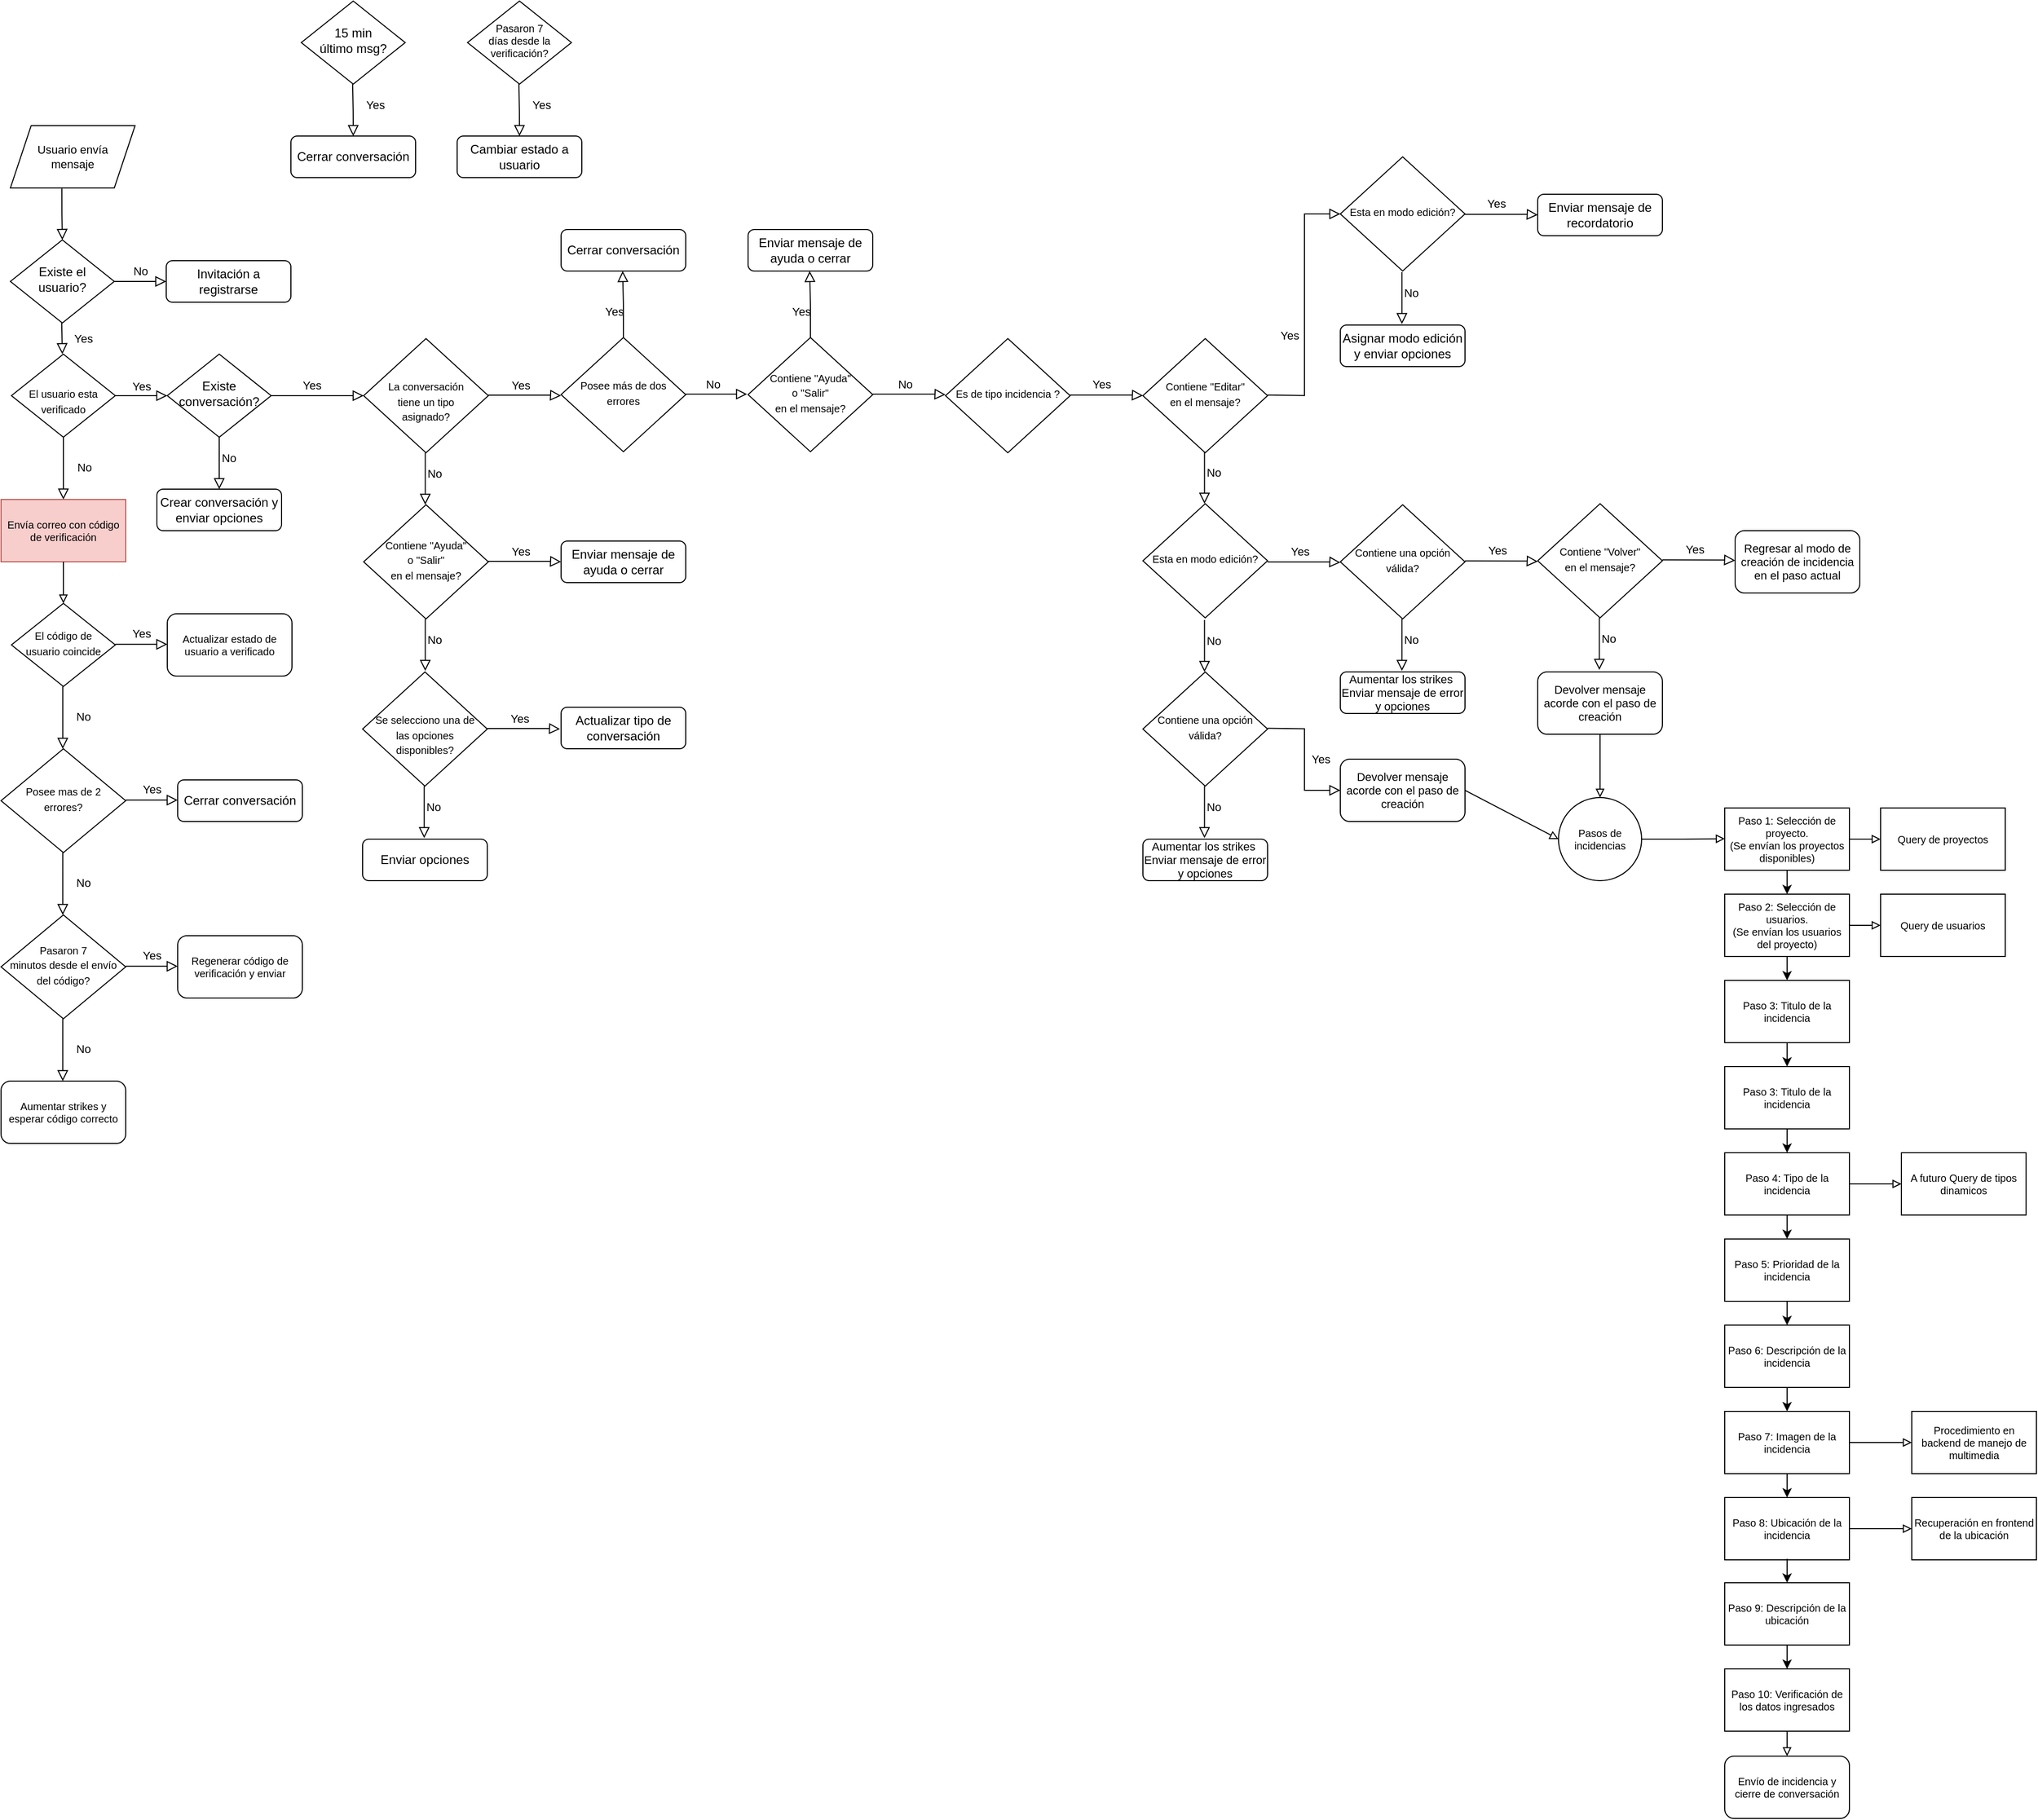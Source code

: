<mxfile version="20.5.1" type="github">
  <diagram id="C5RBs43oDa-KdzZeNtuy" name="Page-1">
    <mxGraphModel dx="940" dy="1008" grid="1" gridSize="10" guides="1" tooltips="1" connect="1" arrows="1" fold="1" page="0" pageScale="1" pageWidth="827" pageHeight="1169" math="0" shadow="0">
      <root>
        <mxCell id="WIyWlLk6GJQsqaUBKTNV-0" />
        <mxCell id="WIyWlLk6GJQsqaUBKTNV-1" parent="WIyWlLk6GJQsqaUBKTNV-0" />
        <mxCell id="WIyWlLk6GJQsqaUBKTNV-4" value="Yes" style="rounded=0;html=1;jettySize=auto;orthogonalLoop=1;fontSize=11;endArrow=block;endFill=0;endSize=8;strokeWidth=1;shadow=0;labelBackgroundColor=none;edgeStyle=orthogonalEdgeStyle;" parent="WIyWlLk6GJQsqaUBKTNV-1" source="WIyWlLk6GJQsqaUBKTNV-6" edge="1">
          <mxGeometry x="-0.124" y="10" relative="1" as="geometry">
            <mxPoint as="offset" />
            <mxPoint x="510" y="260" as="targetPoint" />
          </mxGeometry>
        </mxCell>
        <mxCell id="WIyWlLk6GJQsqaUBKTNV-5" value="No" style="edgeStyle=orthogonalEdgeStyle;rounded=0;html=1;jettySize=auto;orthogonalLoop=1;fontSize=11;endArrow=block;endFill=0;endSize=8;strokeWidth=1;shadow=0;labelBackgroundColor=none;entryX=0.5;entryY=0;entryDx=0;entryDy=0;" parent="WIyWlLk6GJQsqaUBKTNV-1" source="WIyWlLk6GJQsqaUBKTNV-6" target="WIyWlLk6GJQsqaUBKTNV-7" edge="1">
          <mxGeometry x="-0.2" y="9" relative="1" as="geometry">
            <mxPoint as="offset" />
            <mxPoint x="550" y="320" as="targetPoint" />
          </mxGeometry>
        </mxCell>
        <mxCell id="WIyWlLk6GJQsqaUBKTNV-6" value="Existe conversación?" style="rhombus;whiteSpace=wrap;html=1;shadow=0;fontFamily=Helvetica;fontSize=12;align=center;strokeWidth=1;spacing=6;spacingTop=-4;" parent="WIyWlLk6GJQsqaUBKTNV-1" vertex="1">
          <mxGeometry x="321" y="220" width="100" height="80" as="geometry" />
        </mxCell>
        <mxCell id="WIyWlLk6GJQsqaUBKTNV-7" value="Crear conversación y enviar opciones" style="rounded=1;whiteSpace=wrap;html=1;fontSize=12;glass=0;strokeWidth=1;shadow=0;" parent="WIyWlLk6GJQsqaUBKTNV-1" vertex="1">
          <mxGeometry x="311" y="350" width="120" height="40" as="geometry" />
        </mxCell>
        <mxCell id="WIyWlLk6GJQsqaUBKTNV-8" value="No" style="rounded=0;html=1;jettySize=auto;orthogonalLoop=1;fontSize=11;endArrow=block;endFill=0;endSize=8;strokeWidth=1;shadow=0;labelBackgroundColor=none;edgeStyle=orthogonalEdgeStyle;" parent="WIyWlLk6GJQsqaUBKTNV-1" source="WIyWlLk6GJQsqaUBKTNV-10" edge="1">
          <mxGeometry y="20" relative="1" as="geometry">
            <mxPoint y="-1" as="offset" />
            <mxPoint x="221" y="360" as="targetPoint" />
          </mxGeometry>
        </mxCell>
        <mxCell id="WIyWlLk6GJQsqaUBKTNV-9" value="Yes" style="edgeStyle=orthogonalEdgeStyle;rounded=0;html=1;jettySize=auto;orthogonalLoop=1;fontSize=11;endArrow=block;endFill=0;endSize=8;strokeWidth=1;shadow=0;labelBackgroundColor=none;" parent="WIyWlLk6GJQsqaUBKTNV-1" source="WIyWlLk6GJQsqaUBKTNV-10" edge="1">
          <mxGeometry y="10" relative="1" as="geometry">
            <mxPoint as="offset" />
            <mxPoint x="321" y="260" as="targetPoint" />
          </mxGeometry>
        </mxCell>
        <mxCell id="WIyWlLk6GJQsqaUBKTNV-10" value="&lt;font style=&quot;font-size: 10px;&quot;&gt;&lt;br&gt;El usuario esta verificado&lt;/font&gt;" style="rhombus;whiteSpace=wrap;html=1;shadow=0;fontFamily=Helvetica;fontSize=12;align=center;strokeWidth=1;spacing=6;spacingTop=-4;" parent="WIyWlLk6GJQsqaUBKTNV-1" vertex="1">
          <mxGeometry x="171" y="220" width="100" height="80" as="geometry" />
        </mxCell>
        <mxCell id="IGH-7e76oPTL0IEZaC5h-2" value="15 min&lt;br&gt;último msg?" style="rhombus;whiteSpace=wrap;html=1;shadow=0;fontFamily=Helvetica;fontSize=12;align=center;strokeWidth=1;spacing=6;spacingTop=-4;" parent="WIyWlLk6GJQsqaUBKTNV-1" vertex="1">
          <mxGeometry x="450" y="-120" width="100" height="80" as="geometry" />
        </mxCell>
        <mxCell id="IGH-7e76oPTL0IEZaC5h-5" value="Cerrar conversación" style="rounded=1;whiteSpace=wrap;html=1;fontSize=12;glass=0;strokeWidth=1;shadow=0;" parent="WIyWlLk6GJQsqaUBKTNV-1" vertex="1">
          <mxGeometry x="440" y="10" width="120" height="40" as="geometry" />
        </mxCell>
        <mxCell id="IGH-7e76oPTL0IEZaC5h-6" value="&lt;font style=&quot;font-size: 11px;&quot;&gt;Usuario envía &lt;br&gt;mensaje&lt;/font&gt;" style="shape=parallelogram;perimeter=parallelogramPerimeter;whiteSpace=wrap;html=1;fixedSize=1;fontSize=9;" parent="WIyWlLk6GJQsqaUBKTNV-1" vertex="1">
          <mxGeometry x="170" width="120" height="60" as="geometry" />
        </mxCell>
        <mxCell id="IGH-7e76oPTL0IEZaC5h-7" value="" style="rounded=0;html=1;jettySize=auto;orthogonalLoop=1;fontSize=11;endArrow=block;endFill=0;endSize=8;strokeWidth=1;shadow=0;labelBackgroundColor=none;edgeStyle=orthogonalEdgeStyle;exitX=0.413;exitY=1.01;exitDx=0;exitDy=0;exitPerimeter=0;" parent="WIyWlLk6GJQsqaUBKTNV-1" source="IGH-7e76oPTL0IEZaC5h-6" edge="1">
          <mxGeometry relative="1" as="geometry">
            <mxPoint x="214.76" y="93" as="sourcePoint" />
            <mxPoint x="220" y="110" as="targetPoint" />
          </mxGeometry>
        </mxCell>
        <mxCell id="IGH-7e76oPTL0IEZaC5h-8" value="Envía correo con código de verificación" style="rounded=0;whiteSpace=wrap;html=1;fontSize=10;fillColor=#f8cecc;strokeColor=#b85450;" parent="WIyWlLk6GJQsqaUBKTNV-1" vertex="1">
          <mxGeometry x="161" y="360" width="120" height="60" as="geometry" />
        </mxCell>
        <mxCell id="IGH-7e76oPTL0IEZaC5h-9" value="Existe el usuario?" style="rhombus;whiteSpace=wrap;html=1;shadow=0;fontFamily=Helvetica;fontSize=12;align=center;strokeWidth=1;spacing=6;spacingTop=-4;" parent="WIyWlLk6GJQsqaUBKTNV-1" vertex="1">
          <mxGeometry x="170" y="110" width="100" height="80" as="geometry" />
        </mxCell>
        <mxCell id="IGH-7e76oPTL0IEZaC5h-13" value="No" style="edgeStyle=orthogonalEdgeStyle;rounded=0;html=1;jettySize=auto;orthogonalLoop=1;fontSize=11;endArrow=block;endFill=0;endSize=8;strokeWidth=1;shadow=0;labelBackgroundColor=none;" parent="WIyWlLk6GJQsqaUBKTNV-1" edge="1">
          <mxGeometry y="10" relative="1" as="geometry">
            <mxPoint as="offset" />
            <mxPoint x="270" y="150" as="sourcePoint" />
            <mxPoint x="320" y="150" as="targetPoint" />
          </mxGeometry>
        </mxCell>
        <mxCell id="IGH-7e76oPTL0IEZaC5h-14" value="Yes" style="rounded=0;html=1;jettySize=auto;orthogonalLoop=1;fontSize=11;endArrow=block;endFill=0;endSize=8;strokeWidth=1;shadow=0;labelBackgroundColor=none;edgeStyle=orthogonalEdgeStyle;" parent="WIyWlLk6GJQsqaUBKTNV-1" edge="1">
          <mxGeometry y="20" relative="1" as="geometry">
            <mxPoint as="offset" />
            <mxPoint x="219.41" y="190" as="sourcePoint" />
            <mxPoint x="220" y="220" as="targetPoint" />
            <Array as="points">
              <mxPoint x="219.41" y="190" />
            </Array>
          </mxGeometry>
        </mxCell>
        <mxCell id="IGH-7e76oPTL0IEZaC5h-16" value="Yes" style="rounded=0;html=1;jettySize=auto;orthogonalLoop=1;fontSize=11;endArrow=block;endFill=0;endSize=8;strokeWidth=1;shadow=0;labelBackgroundColor=none;edgeStyle=orthogonalEdgeStyle;entryX=0.5;entryY=0;entryDx=0;entryDy=0;" parent="WIyWlLk6GJQsqaUBKTNV-1" target="IGH-7e76oPTL0IEZaC5h-5" edge="1">
          <mxGeometry x="-0.21" y="21" relative="1" as="geometry">
            <mxPoint as="offset" />
            <mxPoint x="499.41" y="-40" as="sourcePoint" />
            <mxPoint x="500" y="-10" as="targetPoint" />
            <Array as="points" />
          </mxGeometry>
        </mxCell>
        <mxCell id="IGH-7e76oPTL0IEZaC5h-18" value="Invitación a registrarse" style="rounded=1;whiteSpace=wrap;html=1;fontSize=12;glass=0;strokeWidth=1;shadow=0;" parent="WIyWlLk6GJQsqaUBKTNV-1" vertex="1">
          <mxGeometry x="320" y="130" width="120" height="40" as="geometry" />
        </mxCell>
        <mxCell id="IGH-7e76oPTL0IEZaC5h-19" value="" style="endArrow=block;html=1;rounded=0;fontSize=10;endFill=0;exitX=0.5;exitY=1;exitDx=0;exitDy=0;" parent="WIyWlLk6GJQsqaUBKTNV-1" source="IGH-7e76oPTL0IEZaC5h-8" edge="1">
          <mxGeometry width="50" height="50" relative="1" as="geometry">
            <mxPoint x="301" y="380" as="sourcePoint" />
            <mxPoint x="221" y="460" as="targetPoint" />
          </mxGeometry>
        </mxCell>
        <mxCell id="IGH-7e76oPTL0IEZaC5h-20" value="&lt;font style=&quot;font-size: 10px;&quot;&gt;El código de usuario coincide&lt;/font&gt;" style="rhombus;whiteSpace=wrap;html=1;shadow=0;fontFamily=Helvetica;fontSize=12;align=center;strokeWidth=1;spacing=6;spacingTop=-4;" parent="WIyWlLk6GJQsqaUBKTNV-1" vertex="1">
          <mxGeometry x="171" y="460" width="100" height="80" as="geometry" />
        </mxCell>
        <mxCell id="IGH-7e76oPTL0IEZaC5h-21" value="Yes" style="edgeStyle=orthogonalEdgeStyle;rounded=0;html=1;jettySize=auto;orthogonalLoop=1;fontSize=11;endArrow=block;endFill=0;endSize=8;strokeWidth=1;shadow=0;labelBackgroundColor=none;" parent="WIyWlLk6GJQsqaUBKTNV-1" edge="1">
          <mxGeometry y="10" relative="1" as="geometry">
            <mxPoint as="offset" />
            <mxPoint x="271" y="499.41" as="sourcePoint" />
            <mxPoint x="321" y="499.41" as="targetPoint" />
          </mxGeometry>
        </mxCell>
        <mxCell id="IGH-7e76oPTL0IEZaC5h-22" value="No" style="rounded=0;html=1;jettySize=auto;orthogonalLoop=1;fontSize=11;endArrow=block;endFill=0;endSize=8;strokeWidth=1;shadow=0;labelBackgroundColor=none;edgeStyle=orthogonalEdgeStyle;" parent="WIyWlLk6GJQsqaUBKTNV-1" edge="1">
          <mxGeometry y="20" relative="1" as="geometry">
            <mxPoint y="-1" as="offset" />
            <mxPoint x="220.41" y="540" as="sourcePoint" />
            <mxPoint x="220.41" y="600" as="targetPoint" />
          </mxGeometry>
        </mxCell>
        <mxCell id="IGH-7e76oPTL0IEZaC5h-23" value="&lt;span style=&quot;font-size: 10px;&quot;&gt;Posee mas de 2 errores?&lt;/span&gt;" style="rhombus;whiteSpace=wrap;html=1;shadow=0;fontFamily=Helvetica;fontSize=12;align=center;strokeWidth=1;spacing=6;spacingTop=-4;" parent="WIyWlLk6GJQsqaUBKTNV-1" vertex="1">
          <mxGeometry x="161" y="600" width="120" height="100" as="geometry" />
        </mxCell>
        <mxCell id="IGH-7e76oPTL0IEZaC5h-24" value="No" style="rounded=0;html=1;jettySize=auto;orthogonalLoop=1;fontSize=11;endArrow=block;endFill=0;endSize=8;strokeWidth=1;shadow=0;labelBackgroundColor=none;edgeStyle=orthogonalEdgeStyle;" parent="WIyWlLk6GJQsqaUBKTNV-1" edge="1">
          <mxGeometry y="20" relative="1" as="geometry">
            <mxPoint y="-1" as="offset" />
            <mxPoint x="220.41" y="700.0" as="sourcePoint" />
            <mxPoint x="220.41" y="760.0" as="targetPoint" />
            <Array as="points">
              <mxPoint x="220.0" y="720" />
              <mxPoint x="220.0" y="720" />
            </Array>
          </mxGeometry>
        </mxCell>
        <mxCell id="IGH-7e76oPTL0IEZaC5h-26" value="&lt;font style=&quot;font-size: 10px;&quot;&gt;Pasaron 7 &lt;br&gt;minutos desde el envío del código?&lt;/font&gt;" style="rhombus;whiteSpace=wrap;html=1;shadow=0;fontFamily=Helvetica;fontSize=12;align=center;strokeWidth=1;spacing=6;spacingTop=-4;" parent="WIyWlLk6GJQsqaUBKTNV-1" vertex="1">
          <mxGeometry x="161" y="760" width="120" height="100" as="geometry" />
        </mxCell>
        <mxCell id="IGH-7e76oPTL0IEZaC5h-27" value="No" style="rounded=0;html=1;jettySize=auto;orthogonalLoop=1;fontSize=11;endArrow=block;endFill=0;endSize=8;strokeWidth=1;shadow=0;labelBackgroundColor=none;edgeStyle=orthogonalEdgeStyle;" parent="WIyWlLk6GJQsqaUBKTNV-1" edge="1">
          <mxGeometry y="20" relative="1" as="geometry">
            <mxPoint y="-1" as="offset" />
            <mxPoint x="220.41" y="860.0" as="sourcePoint" />
            <mxPoint x="220.41" y="920.0" as="targetPoint" />
            <Array as="points">
              <mxPoint x="220.0" y="880" />
              <mxPoint x="220.0" y="880" />
            </Array>
          </mxGeometry>
        </mxCell>
        <mxCell id="IGH-7e76oPTL0IEZaC5h-28" value="Cerrar conversación" style="rounded=1;whiteSpace=wrap;html=1;fontSize=12;glass=0;strokeWidth=1;shadow=0;" parent="WIyWlLk6GJQsqaUBKTNV-1" vertex="1">
          <mxGeometry x="331" y="630" width="120" height="40" as="geometry" />
        </mxCell>
        <mxCell id="IGH-7e76oPTL0IEZaC5h-29" value="Yes" style="edgeStyle=orthogonalEdgeStyle;rounded=0;html=1;jettySize=auto;orthogonalLoop=1;fontSize=11;endArrow=block;endFill=0;endSize=8;strokeWidth=1;shadow=0;labelBackgroundColor=none;" parent="WIyWlLk6GJQsqaUBKTNV-1" edge="1">
          <mxGeometry y="10" relative="1" as="geometry">
            <mxPoint as="offset" />
            <mxPoint x="281" y="649.41" as="sourcePoint" />
            <mxPoint x="331" y="649.41" as="targetPoint" />
          </mxGeometry>
        </mxCell>
        <mxCell id="IGH-7e76oPTL0IEZaC5h-30" value="Yes" style="edgeStyle=orthogonalEdgeStyle;rounded=0;html=1;jettySize=auto;orthogonalLoop=1;fontSize=11;endArrow=block;endFill=0;endSize=8;strokeWidth=1;shadow=0;labelBackgroundColor=none;" parent="WIyWlLk6GJQsqaUBKTNV-1" edge="1">
          <mxGeometry y="10" relative="1" as="geometry">
            <mxPoint as="offset" />
            <mxPoint x="281" y="809.41" as="sourcePoint" />
            <mxPoint x="331" y="809.41" as="targetPoint" />
          </mxGeometry>
        </mxCell>
        <mxCell id="IGH-7e76oPTL0IEZaC5h-32" value="Aumentar strikes y esperar código correcto" style="rounded=1;whiteSpace=wrap;html=1;fontSize=10;" parent="WIyWlLk6GJQsqaUBKTNV-1" vertex="1">
          <mxGeometry x="161" y="920" width="120" height="60" as="geometry" />
        </mxCell>
        <mxCell id="IGH-7e76oPTL0IEZaC5h-33" value="Regenerar código de verificación y enviar" style="rounded=1;whiteSpace=wrap;html=1;fontSize=10;" parent="WIyWlLk6GJQsqaUBKTNV-1" vertex="1">
          <mxGeometry x="331" y="780" width="120" height="60" as="geometry" />
        </mxCell>
        <mxCell id="IGH-7e76oPTL0IEZaC5h-34" value="Actualizar estado de usuario a verificado" style="rounded=1;whiteSpace=wrap;html=1;fontSize=10;" parent="WIyWlLk6GJQsqaUBKTNV-1" vertex="1">
          <mxGeometry x="321" y="470" width="120" height="60" as="geometry" />
        </mxCell>
        <mxCell id="IGH-7e76oPTL0IEZaC5h-36" value="&lt;font style=&quot;font-size: 10px;&quot;&gt;&lt;br&gt;La conversación &lt;br&gt;tiene un tipo &lt;br&gt;asignado?&lt;/font&gt;" style="rhombus;whiteSpace=wrap;html=1;shadow=0;fontFamily=Helvetica;fontSize=12;align=center;strokeWidth=1;spacing=6;spacingTop=-4;" parent="WIyWlLk6GJQsqaUBKTNV-1" vertex="1">
          <mxGeometry x="510" y="205" width="120" height="110" as="geometry" />
        </mxCell>
        <mxCell id="IGH-7e76oPTL0IEZaC5h-37" value="Yes" style="rounded=0;html=1;jettySize=auto;orthogonalLoop=1;fontSize=11;endArrow=block;endFill=0;endSize=8;strokeWidth=1;shadow=0;labelBackgroundColor=none;edgeStyle=orthogonalEdgeStyle;" parent="WIyWlLk6GJQsqaUBKTNV-1" edge="1">
          <mxGeometry x="-0.124" y="10" relative="1" as="geometry">
            <mxPoint as="offset" />
            <mxPoint x="630" y="259.5" as="sourcePoint" />
            <mxPoint x="700" y="260" as="targetPoint" />
            <Array as="points">
              <mxPoint x="689" y="259.5" />
              <mxPoint x="689" y="259.5" />
            </Array>
          </mxGeometry>
        </mxCell>
        <mxCell id="IGH-7e76oPTL0IEZaC5h-38" value="No" style="edgeStyle=orthogonalEdgeStyle;rounded=0;html=1;jettySize=auto;orthogonalLoop=1;fontSize=11;endArrow=block;endFill=0;endSize=8;strokeWidth=1;shadow=0;labelBackgroundColor=none;entryX=0.5;entryY=0;entryDx=0;entryDy=0;" parent="WIyWlLk6GJQsqaUBKTNV-1" edge="1">
          <mxGeometry x="-0.2" y="9" relative="1" as="geometry">
            <mxPoint as="offset" />
            <mxPoint x="569.29" y="315" as="sourcePoint" />
            <mxPoint x="569.29" y="365" as="targetPoint" />
          </mxGeometry>
        </mxCell>
        <mxCell id="IGH-7e76oPTL0IEZaC5h-39" value="Enviar mensaje de ayuda o cerrar" style="rounded=1;whiteSpace=wrap;html=1;fontSize=12;glass=0;strokeWidth=1;shadow=0;" parent="WIyWlLk6GJQsqaUBKTNV-1" vertex="1">
          <mxGeometry x="700" y="400" width="120" height="40" as="geometry" />
        </mxCell>
        <mxCell id="IGH-7e76oPTL0IEZaC5h-40" value="&lt;font style=&quot;font-size: 10px;&quot;&gt;Contiene &quot;Ayuda&quot; &lt;br&gt;o &quot;Salir&quot;&lt;br&gt;en el mensaje?&lt;/font&gt;" style="rhombus;whiteSpace=wrap;html=1;shadow=0;fontFamily=Helvetica;fontSize=12;align=center;strokeWidth=1;spacing=6;spacingTop=-4;" parent="WIyWlLk6GJQsqaUBKTNV-1" vertex="1">
          <mxGeometry x="510" y="365" width="120" height="110" as="geometry" />
        </mxCell>
        <mxCell id="IGH-7e76oPTL0IEZaC5h-41" value="Yes" style="rounded=0;html=1;jettySize=auto;orthogonalLoop=1;fontSize=11;endArrow=block;endFill=0;endSize=8;strokeWidth=1;shadow=0;labelBackgroundColor=none;edgeStyle=orthogonalEdgeStyle;" parent="WIyWlLk6GJQsqaUBKTNV-1" edge="1">
          <mxGeometry x="-0.124" y="10" relative="1" as="geometry">
            <mxPoint as="offset" />
            <mxPoint x="630" y="419.5" as="sourcePoint" />
            <mxPoint x="700" y="420" as="targetPoint" />
            <Array as="points">
              <mxPoint x="689" y="419.5" />
              <mxPoint x="689" y="419.5" />
            </Array>
          </mxGeometry>
        </mxCell>
        <mxCell id="IGH-7e76oPTL0IEZaC5h-42" value="No" style="edgeStyle=orthogonalEdgeStyle;rounded=0;html=1;jettySize=auto;orthogonalLoop=1;fontSize=11;endArrow=block;endFill=0;endSize=8;strokeWidth=1;shadow=0;labelBackgroundColor=none;entryX=0.5;entryY=0;entryDx=0;entryDy=0;" parent="WIyWlLk6GJQsqaUBKTNV-1" edge="1">
          <mxGeometry x="-0.2" y="9" relative="1" as="geometry">
            <mxPoint as="offset" />
            <mxPoint x="569.29" y="475" as="sourcePoint" />
            <mxPoint x="569.29" y="525" as="targetPoint" />
          </mxGeometry>
        </mxCell>
        <mxCell id="IGH-7e76oPTL0IEZaC5h-43" value="Enviar opciones" style="rounded=1;whiteSpace=wrap;html=1;fontSize=12;glass=0;strokeWidth=1;shadow=0;" parent="WIyWlLk6GJQsqaUBKTNV-1" vertex="1">
          <mxGeometry x="509" y="687" width="120" height="40" as="geometry" />
        </mxCell>
        <mxCell id="IGH-7e76oPTL0IEZaC5h-44" value="&lt;font style=&quot;font-size: 10px;&quot;&gt;&lt;br&gt;Se selecciono una de las opciones disponibles?&lt;/font&gt;" style="rhombus;whiteSpace=wrap;html=1;shadow=0;fontFamily=Helvetica;fontSize=12;align=center;strokeWidth=1;spacing=6;spacingTop=-4;" parent="WIyWlLk6GJQsqaUBKTNV-1" vertex="1">
          <mxGeometry x="509" y="526" width="120" height="110" as="geometry" />
        </mxCell>
        <mxCell id="IGH-7e76oPTL0IEZaC5h-45" value="Yes" style="rounded=0;html=1;jettySize=auto;orthogonalLoop=1;fontSize=11;endArrow=block;endFill=0;endSize=8;strokeWidth=1;shadow=0;labelBackgroundColor=none;edgeStyle=orthogonalEdgeStyle;" parent="WIyWlLk6GJQsqaUBKTNV-1" edge="1">
          <mxGeometry x="-0.124" y="10" relative="1" as="geometry">
            <mxPoint as="offset" />
            <mxPoint x="629" y="580.5" as="sourcePoint" />
            <mxPoint x="699" y="581" as="targetPoint" />
            <Array as="points">
              <mxPoint x="688" y="580.5" />
              <mxPoint x="688" y="580.5" />
            </Array>
          </mxGeometry>
        </mxCell>
        <mxCell id="IGH-7e76oPTL0IEZaC5h-46" value="No" style="edgeStyle=orthogonalEdgeStyle;rounded=0;html=1;jettySize=auto;orthogonalLoop=1;fontSize=11;endArrow=block;endFill=0;endSize=8;strokeWidth=1;shadow=0;labelBackgroundColor=none;entryX=0.5;entryY=0;entryDx=0;entryDy=0;" parent="WIyWlLk6GJQsqaUBKTNV-1" edge="1">
          <mxGeometry x="-0.2" y="9" relative="1" as="geometry">
            <mxPoint as="offset" />
            <mxPoint x="568.29" y="636" as="sourcePoint" />
            <mxPoint x="568.29" y="686" as="targetPoint" />
          </mxGeometry>
        </mxCell>
        <mxCell id="IGH-7e76oPTL0IEZaC5h-47" value="Actualizar tipo de conversación" style="rounded=1;whiteSpace=wrap;html=1;fontSize=12;glass=0;strokeWidth=1;shadow=0;" parent="WIyWlLk6GJQsqaUBKTNV-1" vertex="1">
          <mxGeometry x="700" y="560" width="120" height="40" as="geometry" />
        </mxCell>
        <mxCell id="IGH-7e76oPTL0IEZaC5h-48" value="Enviar mensaje de ayuda o cerrar" style="rounded=1;whiteSpace=wrap;html=1;fontSize=12;glass=0;strokeWidth=1;shadow=0;" parent="WIyWlLk6GJQsqaUBKTNV-1" vertex="1">
          <mxGeometry x="880" y="100" width="120" height="40" as="geometry" />
        </mxCell>
        <mxCell id="IGH-7e76oPTL0IEZaC5h-49" value="&lt;font style=&quot;font-size: 10px;&quot;&gt;Contiene &quot;Ayuda&quot; &lt;br&gt;o &quot;Salir&quot;&lt;br&gt;en el mensaje?&lt;/font&gt;" style="rhombus;whiteSpace=wrap;html=1;shadow=0;fontFamily=Helvetica;fontSize=12;align=center;strokeWidth=1;spacing=6;spacingTop=-4;" parent="WIyWlLk6GJQsqaUBKTNV-1" vertex="1">
          <mxGeometry x="880" y="204" width="120" height="110" as="geometry" />
        </mxCell>
        <mxCell id="IGH-7e76oPTL0IEZaC5h-50" value="No" style="rounded=0;html=1;jettySize=auto;orthogonalLoop=1;fontSize=11;endArrow=block;endFill=0;endSize=8;strokeWidth=1;shadow=0;labelBackgroundColor=none;edgeStyle=orthogonalEdgeStyle;" parent="WIyWlLk6GJQsqaUBKTNV-1" edge="1">
          <mxGeometry x="-0.124" y="10" relative="1" as="geometry">
            <mxPoint as="offset" />
            <mxPoint x="1000" y="258.5" as="sourcePoint" />
            <mxPoint x="1070" y="259" as="targetPoint" />
            <Array as="points">
              <mxPoint x="1059" y="258.5" />
              <mxPoint x="1059" y="258.5" />
            </Array>
          </mxGeometry>
        </mxCell>
        <mxCell id="IGH-7e76oPTL0IEZaC5h-51" value="Yes" style="edgeStyle=orthogonalEdgeStyle;rounded=0;html=1;jettySize=auto;orthogonalLoop=1;fontSize=11;endArrow=block;endFill=0;endSize=8;strokeWidth=1;shadow=0;labelBackgroundColor=none;entryX=0.5;entryY=0;entryDx=0;entryDy=0;exitX=0.5;exitY=0;exitDx=0;exitDy=0;" parent="WIyWlLk6GJQsqaUBKTNV-1" source="IGH-7e76oPTL0IEZaC5h-49" edge="1">
          <mxGeometry x="-0.2" y="9" relative="1" as="geometry">
            <mxPoint as="offset" />
            <mxPoint x="939.29" y="90" as="sourcePoint" />
            <mxPoint x="939.29" y="140" as="targetPoint" />
          </mxGeometry>
        </mxCell>
        <mxCell id="IGH-7e76oPTL0IEZaC5h-52" value="&lt;span style=&quot;font-size: 10px;&quot;&gt;Es de tipo incidencia ?&lt;/span&gt;" style="rhombus;whiteSpace=wrap;html=1;shadow=0;fontFamily=Helvetica;fontSize=12;align=center;strokeWidth=1;spacing=6;spacingTop=-4;" parent="WIyWlLk6GJQsqaUBKTNV-1" vertex="1">
          <mxGeometry x="1070" y="205" width="120" height="110" as="geometry" />
        </mxCell>
        <mxCell id="IGH-7e76oPTL0IEZaC5h-53" value="Yes" style="rounded=0;html=1;jettySize=auto;orthogonalLoop=1;fontSize=11;endArrow=block;endFill=0;endSize=8;strokeWidth=1;shadow=0;labelBackgroundColor=none;edgeStyle=orthogonalEdgeStyle;" parent="WIyWlLk6GJQsqaUBKTNV-1" edge="1">
          <mxGeometry x="-0.124" y="10" relative="1" as="geometry">
            <mxPoint as="offset" />
            <mxPoint x="1190" y="259.41" as="sourcePoint" />
            <mxPoint x="1260" y="259.91" as="targetPoint" />
            <Array as="points">
              <mxPoint x="1249" y="259.41" />
              <mxPoint x="1249" y="259.41" />
            </Array>
          </mxGeometry>
        </mxCell>
        <mxCell id="IGH-7e76oPTL0IEZaC5h-54" value="&lt;span style=&quot;font-size: 10px;&quot;&gt;Contiene &quot;Editar&lt;/span&gt;&lt;span style=&quot;font-size: 10px;&quot;&gt;&quot;&lt;/span&gt;&lt;br style=&quot;font-size: 10px;&quot;&gt;&lt;span style=&quot;font-size: 10px;&quot;&gt;en el mensaje?&lt;/span&gt;" style="rhombus;whiteSpace=wrap;html=1;shadow=0;fontFamily=Helvetica;fontSize=12;align=center;strokeWidth=1;spacing=6;spacingTop=-4;" parent="WIyWlLk6GJQsqaUBKTNV-1" vertex="1">
          <mxGeometry x="1260" y="205" width="120" height="110" as="geometry" />
        </mxCell>
        <mxCell id="IGH-7e76oPTL0IEZaC5h-55" value="Yes" style="rounded=0;html=1;jettySize=auto;orthogonalLoop=1;fontSize=11;endArrow=block;endFill=0;endSize=8;strokeWidth=1;shadow=0;labelBackgroundColor=none;edgeStyle=orthogonalEdgeStyle;entryX=0;entryY=0.5;entryDx=0;entryDy=0;" parent="WIyWlLk6GJQsqaUBKTNV-1" target="IGH-7e76oPTL0IEZaC5h-56" edge="1">
          <mxGeometry x="-0.228" y="15" relative="1" as="geometry">
            <mxPoint y="1" as="offset" />
            <mxPoint x="1380" y="259.41" as="sourcePoint" />
            <mxPoint x="1450" y="259.91" as="targetPoint" />
          </mxGeometry>
        </mxCell>
        <mxCell id="IGH-7e76oPTL0IEZaC5h-56" value="&lt;span style=&quot;font-size: 10px;&quot;&gt;Esta en modo edición?&lt;/span&gt;" style="rhombus;whiteSpace=wrap;html=1;shadow=0;fontFamily=Helvetica;fontSize=12;align=center;strokeWidth=1;spacing=6;spacingTop=-4;" parent="WIyWlLk6GJQsqaUBKTNV-1" vertex="1">
          <mxGeometry x="1450" y="30" width="120" height="110" as="geometry" />
        </mxCell>
        <mxCell id="IGH-7e76oPTL0IEZaC5h-57" value="Yes" style="rounded=0;html=1;jettySize=auto;orthogonalLoop=1;fontSize=11;endArrow=block;endFill=0;endSize=8;strokeWidth=1;shadow=0;labelBackgroundColor=none;edgeStyle=orthogonalEdgeStyle;" parent="WIyWlLk6GJQsqaUBKTNV-1" edge="1">
          <mxGeometry x="-0.124" y="10" relative="1" as="geometry">
            <mxPoint as="offset" />
            <mxPoint x="1570" y="85.41" as="sourcePoint" />
            <mxPoint x="1640" y="85.91" as="targetPoint" />
            <Array as="points">
              <mxPoint x="1629" y="85.41" />
              <mxPoint x="1629" y="85.41" />
            </Array>
          </mxGeometry>
        </mxCell>
        <mxCell id="IGH-7e76oPTL0IEZaC5h-58" value="Enviar mensaje de recordatorio" style="rounded=1;whiteSpace=wrap;html=1;fontSize=12;glass=0;strokeWidth=1;shadow=0;" parent="WIyWlLk6GJQsqaUBKTNV-1" vertex="1">
          <mxGeometry x="1640" y="66" width="120" height="40" as="geometry" />
        </mxCell>
        <mxCell id="IGH-7e76oPTL0IEZaC5h-60" value="Asignar modo edición y enviar opciones" style="rounded=1;whiteSpace=wrap;html=1;fontSize=12;glass=0;strokeWidth=1;shadow=0;" parent="WIyWlLk6GJQsqaUBKTNV-1" vertex="1">
          <mxGeometry x="1450" y="192" width="120" height="40" as="geometry" />
        </mxCell>
        <mxCell id="IGH-7e76oPTL0IEZaC5h-61" value="No" style="edgeStyle=orthogonalEdgeStyle;rounded=0;html=1;jettySize=auto;orthogonalLoop=1;fontSize=11;endArrow=block;endFill=0;endSize=8;strokeWidth=1;shadow=0;labelBackgroundColor=none;entryX=0.5;entryY=0;entryDx=0;entryDy=0;" parent="WIyWlLk6GJQsqaUBKTNV-1" edge="1">
          <mxGeometry x="-0.2" y="9" relative="1" as="geometry">
            <mxPoint as="offset" />
            <mxPoint x="1509.29" y="141" as="sourcePoint" />
            <mxPoint x="1509.29" y="191" as="targetPoint" />
          </mxGeometry>
        </mxCell>
        <mxCell id="IGH-7e76oPTL0IEZaC5h-62" value="No" style="edgeStyle=orthogonalEdgeStyle;rounded=0;html=1;jettySize=auto;orthogonalLoop=1;fontSize=11;endArrow=block;endFill=0;endSize=8;strokeWidth=1;shadow=0;labelBackgroundColor=none;entryX=0.5;entryY=0;entryDx=0;entryDy=0;" parent="WIyWlLk6GJQsqaUBKTNV-1" edge="1">
          <mxGeometry x="-0.2" y="9" relative="1" as="geometry">
            <mxPoint as="offset" />
            <mxPoint x="1319.29" y="314" as="sourcePoint" />
            <mxPoint x="1319.29" y="364" as="targetPoint" />
          </mxGeometry>
        </mxCell>
        <mxCell id="IGH-7e76oPTL0IEZaC5h-63" value="&lt;span style=&quot;font-size: 10px;&quot;&gt;Esta en modo edición?&lt;/span&gt;" style="rhombus;whiteSpace=wrap;html=1;shadow=0;fontFamily=Helvetica;fontSize=12;align=center;strokeWidth=1;spacing=6;spacingTop=-4;" parent="WIyWlLk6GJQsqaUBKTNV-1" vertex="1">
          <mxGeometry x="1260" y="364" width="120" height="110" as="geometry" />
        </mxCell>
        <mxCell id="IGH-7e76oPTL0IEZaC5h-64" value="No" style="edgeStyle=orthogonalEdgeStyle;rounded=0;html=1;jettySize=auto;orthogonalLoop=1;fontSize=11;endArrow=block;endFill=0;endSize=8;strokeWidth=1;shadow=0;labelBackgroundColor=none;entryX=0.5;entryY=0;entryDx=0;entryDy=0;" parent="WIyWlLk6GJQsqaUBKTNV-1" edge="1">
          <mxGeometry x="-0.2" y="9" relative="1" as="geometry">
            <mxPoint as="offset" />
            <mxPoint x="1319.29" y="476" as="sourcePoint" />
            <mxPoint x="1319.29" y="526" as="targetPoint" />
          </mxGeometry>
        </mxCell>
        <mxCell id="IGH-7e76oPTL0IEZaC5h-65" value="&lt;span style=&quot;font-size: 10px;&quot;&gt;Contiene una opción válida?&lt;/span&gt;" style="rhombus;whiteSpace=wrap;html=1;shadow=0;fontFamily=Helvetica;fontSize=12;align=center;strokeWidth=1;spacing=6;spacingTop=-4;" parent="WIyWlLk6GJQsqaUBKTNV-1" vertex="1">
          <mxGeometry x="1260" y="526" width="120" height="110" as="geometry" />
        </mxCell>
        <mxCell id="IGH-7e76oPTL0IEZaC5h-66" value="Aumentar los strikes&amp;nbsp; Enviar mensaje de error y opciones" style="rounded=1;whiteSpace=wrap;html=1;fontSize=11;glass=0;strokeWidth=1;shadow=0;" parent="WIyWlLk6GJQsqaUBKTNV-1" vertex="1">
          <mxGeometry x="1260" y="687" width="120" height="40" as="geometry" />
        </mxCell>
        <mxCell id="IGH-7e76oPTL0IEZaC5h-67" value="No" style="edgeStyle=orthogonalEdgeStyle;rounded=0;html=1;jettySize=auto;orthogonalLoop=1;fontSize=11;endArrow=block;endFill=0;endSize=8;strokeWidth=1;shadow=0;labelBackgroundColor=none;entryX=0.5;entryY=0;entryDx=0;entryDy=0;" parent="WIyWlLk6GJQsqaUBKTNV-1" edge="1">
          <mxGeometry x="-0.2" y="9" relative="1" as="geometry">
            <mxPoint as="offset" />
            <mxPoint x="1319.29" y="636" as="sourcePoint" />
            <mxPoint x="1319.29" y="686" as="targetPoint" />
          </mxGeometry>
        </mxCell>
        <mxCell id="IGH-7e76oPTL0IEZaC5h-68" value="&lt;span style=&quot;font-size: 10px;&quot;&gt;Posee más de dos errores&lt;/span&gt;" style="rhombus;whiteSpace=wrap;html=1;shadow=0;fontFamily=Helvetica;fontSize=12;align=center;strokeWidth=1;spacing=6;spacingTop=-4;" parent="WIyWlLk6GJQsqaUBKTNV-1" vertex="1">
          <mxGeometry x="700" y="204" width="120" height="110" as="geometry" />
        </mxCell>
        <mxCell id="IGH-7e76oPTL0IEZaC5h-69" value="No" style="rounded=0;html=1;jettySize=auto;orthogonalLoop=1;fontSize=11;endArrow=block;endFill=0;endSize=8;strokeWidth=1;shadow=0;labelBackgroundColor=none;edgeStyle=orthogonalEdgeStyle;" parent="WIyWlLk6GJQsqaUBKTNV-1" edge="1">
          <mxGeometry x="-0.124" y="10" relative="1" as="geometry">
            <mxPoint as="offset" />
            <mxPoint x="820" y="258.5" as="sourcePoint" />
            <mxPoint x="879" y="259" as="targetPoint" />
            <Array as="points">
              <mxPoint x="879" y="258.5" />
              <mxPoint x="879" y="258.5" />
            </Array>
          </mxGeometry>
        </mxCell>
        <mxCell id="IGH-7e76oPTL0IEZaC5h-70" value="Yes" style="edgeStyle=orthogonalEdgeStyle;rounded=0;html=1;jettySize=auto;orthogonalLoop=1;fontSize=11;endArrow=block;endFill=0;endSize=8;strokeWidth=1;shadow=0;labelBackgroundColor=none;entryX=0.5;entryY=0;entryDx=0;entryDy=0;exitX=0.5;exitY=0;exitDx=0;exitDy=0;" parent="WIyWlLk6GJQsqaUBKTNV-1" source="IGH-7e76oPTL0IEZaC5h-68" edge="1">
          <mxGeometry x="-0.2" y="9" relative="1" as="geometry">
            <mxPoint as="offset" />
            <mxPoint x="759.29" y="90" as="sourcePoint" />
            <mxPoint x="759.29" y="140" as="targetPoint" />
          </mxGeometry>
        </mxCell>
        <mxCell id="IGH-7e76oPTL0IEZaC5h-71" value="Cerrar conversación" style="rounded=1;whiteSpace=wrap;html=1;fontSize=12;glass=0;strokeWidth=1;shadow=0;" parent="WIyWlLk6GJQsqaUBKTNV-1" vertex="1">
          <mxGeometry x="700" y="100" width="120" height="40" as="geometry" />
        </mxCell>
        <mxCell id="IGH-7e76oPTL0IEZaC5h-72" value="Yes" style="rounded=0;html=1;jettySize=auto;orthogonalLoop=1;fontSize=11;endArrow=block;endFill=0;endSize=8;strokeWidth=1;shadow=0;labelBackgroundColor=none;edgeStyle=orthogonalEdgeStyle;entryX=0;entryY=0.5;entryDx=0;entryDy=0;" parent="WIyWlLk6GJQsqaUBKTNV-1" target="IGH-7e76oPTL0IEZaC5h-74" edge="1">
          <mxGeometry x="-0.001" y="15" relative="1" as="geometry">
            <mxPoint as="offset" />
            <mxPoint x="1380" y="580.24" as="sourcePoint" />
            <mxPoint x="1450" y="580.74" as="targetPoint" />
          </mxGeometry>
        </mxCell>
        <mxCell id="IGH-7e76oPTL0IEZaC5h-74" value="Devolver mensaje acorde con el paso de creación" style="rounded=1;whiteSpace=wrap;html=1;fontSize=11;" parent="WIyWlLk6GJQsqaUBKTNV-1" vertex="1">
          <mxGeometry x="1450" y="610" width="120" height="60" as="geometry" />
        </mxCell>
        <mxCell id="IGH-7e76oPTL0IEZaC5h-75" value="Yes" style="rounded=0;html=1;jettySize=auto;orthogonalLoop=1;fontSize=11;endArrow=block;endFill=0;endSize=8;strokeWidth=1;shadow=0;labelBackgroundColor=none;edgeStyle=orthogonalEdgeStyle;" parent="WIyWlLk6GJQsqaUBKTNV-1" edge="1">
          <mxGeometry x="-0.124" y="10" relative="1" as="geometry">
            <mxPoint as="offset" />
            <mxPoint x="1380" y="420.07" as="sourcePoint" />
            <mxPoint x="1450" y="420.57" as="targetPoint" />
            <Array as="points">
              <mxPoint x="1439" y="420.07" />
              <mxPoint x="1439" y="420.07" />
            </Array>
          </mxGeometry>
        </mxCell>
        <mxCell id="IGH-7e76oPTL0IEZaC5h-76" value="Regresar al modo de creación de incidencia en el paso actual" style="rounded=1;whiteSpace=wrap;html=1;fontSize=11;" parent="WIyWlLk6GJQsqaUBKTNV-1" vertex="1">
          <mxGeometry x="1830" y="390" width="120" height="60" as="geometry" />
        </mxCell>
        <mxCell id="IGH-7e76oPTL0IEZaC5h-77" value="&lt;span style=&quot;font-size: 10px;&quot;&gt;Contiene una opción válida?&lt;/span&gt;" style="rhombus;whiteSpace=wrap;html=1;shadow=0;fontFamily=Helvetica;fontSize=12;align=center;strokeWidth=1;spacing=6;spacingTop=-4;" parent="WIyWlLk6GJQsqaUBKTNV-1" vertex="1">
          <mxGeometry x="1450" y="365" width="120" height="110" as="geometry" />
        </mxCell>
        <mxCell id="IGH-7e76oPTL0IEZaC5h-78" value="Aumentar los strikes&amp;nbsp; Enviar mensaje de error y opciones" style="rounded=1;whiteSpace=wrap;html=1;fontSize=11;glass=0;strokeWidth=1;shadow=0;" parent="WIyWlLk6GJQsqaUBKTNV-1" vertex="1">
          <mxGeometry x="1450" y="526" width="120" height="40" as="geometry" />
        </mxCell>
        <mxCell id="IGH-7e76oPTL0IEZaC5h-79" value="No" style="edgeStyle=orthogonalEdgeStyle;rounded=0;html=1;jettySize=auto;orthogonalLoop=1;fontSize=11;endArrow=block;endFill=0;endSize=8;strokeWidth=1;shadow=0;labelBackgroundColor=none;entryX=0.5;entryY=0;entryDx=0;entryDy=0;" parent="WIyWlLk6GJQsqaUBKTNV-1" edge="1">
          <mxGeometry x="-0.2" y="9" relative="1" as="geometry">
            <mxPoint as="offset" />
            <mxPoint x="1509.29" y="475" as="sourcePoint" />
            <mxPoint x="1509.29" y="525" as="targetPoint" />
          </mxGeometry>
        </mxCell>
        <mxCell id="IGH-7e76oPTL0IEZaC5h-80" value="Yes" style="rounded=0;html=1;jettySize=auto;orthogonalLoop=1;fontSize=11;endArrow=block;endFill=0;endSize=8;strokeWidth=1;shadow=0;labelBackgroundColor=none;edgeStyle=orthogonalEdgeStyle;" parent="WIyWlLk6GJQsqaUBKTNV-1" edge="1">
          <mxGeometry x="-0.124" y="10" relative="1" as="geometry">
            <mxPoint as="offset" />
            <mxPoint x="1570" y="419.17" as="sourcePoint" />
            <mxPoint x="1640" y="419.67" as="targetPoint" />
            <Array as="points">
              <mxPoint x="1629" y="419.17" />
              <mxPoint x="1629" y="419.17" />
            </Array>
          </mxGeometry>
        </mxCell>
        <mxCell id="IGH-7e76oPTL0IEZaC5h-81" value="&lt;span style=&quot;font-size: 10px;&quot;&gt;Contiene &quot;Volver&quot; &lt;br&gt;en el mensaje?&lt;/span&gt;" style="rhombus;whiteSpace=wrap;html=1;shadow=0;fontFamily=Helvetica;fontSize=12;align=center;strokeWidth=1;spacing=6;spacingTop=-4;" parent="WIyWlLk6GJQsqaUBKTNV-1" vertex="1">
          <mxGeometry x="1640" y="364" width="120" height="110" as="geometry" />
        </mxCell>
        <mxCell id="IGH-7e76oPTL0IEZaC5h-83" value="No" style="edgeStyle=orthogonalEdgeStyle;rounded=0;html=1;jettySize=auto;orthogonalLoop=1;fontSize=11;endArrow=block;endFill=0;endSize=8;strokeWidth=1;shadow=0;labelBackgroundColor=none;entryX=0.5;entryY=0;entryDx=0;entryDy=0;" parent="WIyWlLk6GJQsqaUBKTNV-1" edge="1">
          <mxGeometry x="-0.2" y="9" relative="1" as="geometry">
            <mxPoint as="offset" />
            <mxPoint x="1699.29" y="474" as="sourcePoint" />
            <mxPoint x="1699.29" y="524.0" as="targetPoint" />
          </mxGeometry>
        </mxCell>
        <mxCell id="IGH-7e76oPTL0IEZaC5h-84" value="Yes" style="rounded=0;html=1;jettySize=auto;orthogonalLoop=1;fontSize=11;endArrow=block;endFill=0;endSize=8;strokeWidth=1;shadow=0;labelBackgroundColor=none;edgeStyle=orthogonalEdgeStyle;" parent="WIyWlLk6GJQsqaUBKTNV-1" edge="1">
          <mxGeometry x="-0.124" y="10" relative="1" as="geometry">
            <mxPoint as="offset" />
            <mxPoint x="1760" y="418.17" as="sourcePoint" />
            <mxPoint x="1830" y="418.67" as="targetPoint" />
            <Array as="points">
              <mxPoint x="1819" y="418.17" />
              <mxPoint x="1819" y="418.17" />
            </Array>
          </mxGeometry>
        </mxCell>
        <mxCell id="IGH-7e76oPTL0IEZaC5h-85" value="Devolver mensaje acorde con el paso de creación" style="rounded=1;whiteSpace=wrap;html=1;fontSize=11;" parent="WIyWlLk6GJQsqaUBKTNV-1" vertex="1">
          <mxGeometry x="1640" y="526" width="120" height="60" as="geometry" />
        </mxCell>
        <mxCell id="IGH-7e76oPTL0IEZaC5h-86" value="Pasaron 7 &lt;br&gt;días desde la verificación?" style="rhombus;whiteSpace=wrap;html=1;shadow=0;fontFamily=Helvetica;fontSize=10;align=center;strokeWidth=1;spacing=6;spacingTop=-4;" parent="WIyWlLk6GJQsqaUBKTNV-1" vertex="1">
          <mxGeometry x="610" y="-120" width="100" height="80" as="geometry" />
        </mxCell>
        <mxCell id="IGH-7e76oPTL0IEZaC5h-87" value="Cambiar estado a usuario" style="rounded=1;whiteSpace=wrap;html=1;fontSize=12;glass=0;strokeWidth=1;shadow=0;" parent="WIyWlLk6GJQsqaUBKTNV-1" vertex="1">
          <mxGeometry x="600" y="10" width="120" height="40" as="geometry" />
        </mxCell>
        <mxCell id="IGH-7e76oPTL0IEZaC5h-88" value="Yes" style="rounded=0;html=1;jettySize=auto;orthogonalLoop=1;fontSize=11;endArrow=block;endFill=0;endSize=8;strokeWidth=1;shadow=0;labelBackgroundColor=none;edgeStyle=orthogonalEdgeStyle;entryX=0.5;entryY=0;entryDx=0;entryDy=0;" parent="WIyWlLk6GJQsqaUBKTNV-1" target="IGH-7e76oPTL0IEZaC5h-87" edge="1">
          <mxGeometry x="-0.21" y="21" relative="1" as="geometry">
            <mxPoint as="offset" />
            <mxPoint x="659.41" y="-40" as="sourcePoint" />
            <mxPoint x="660" y="-10" as="targetPoint" />
            <Array as="points" />
          </mxGeometry>
        </mxCell>
        <mxCell id="IGH-7e76oPTL0IEZaC5h-89" value="" style="endArrow=block;html=1;rounded=0;fontSize=10;exitX=1;exitY=0.5;exitDx=0;exitDy=0;endFill=0;entryX=0;entryY=0.5;entryDx=0;entryDy=0;" parent="WIyWlLk6GJQsqaUBKTNV-1" source="IGH-7e76oPTL0IEZaC5h-74" target="IGH-7e76oPTL0IEZaC5h-91" edge="1">
          <mxGeometry width="50" height="50" relative="1" as="geometry">
            <mxPoint x="1650" y="760" as="sourcePoint" />
            <mxPoint x="1650" y="640" as="targetPoint" />
          </mxGeometry>
        </mxCell>
        <mxCell id="IGH-7e76oPTL0IEZaC5h-90" value="" style="endArrow=block;html=1;rounded=0;fontSize=10;exitX=0.5;exitY=1;exitDx=0;exitDy=0;endFill=0;entryX=0.5;entryY=0;entryDx=0;entryDy=0;" parent="WIyWlLk6GJQsqaUBKTNV-1" source="IGH-7e76oPTL0IEZaC5h-85" target="IGH-7e76oPTL0IEZaC5h-91" edge="1">
          <mxGeometry width="50" height="50" relative="1" as="geometry">
            <mxPoint x="1650" y="760" as="sourcePoint" />
            <mxPoint x="1700" y="630" as="targetPoint" />
          </mxGeometry>
        </mxCell>
        <mxCell id="IGH-7e76oPTL0IEZaC5h-94" style="edgeStyle=orthogonalEdgeStyle;rounded=0;orthogonalLoop=1;jettySize=auto;html=1;exitX=1;exitY=0.5;exitDx=0;exitDy=0;fontSize=10;endArrow=block;endFill=0;" parent="WIyWlLk6GJQsqaUBKTNV-1" source="IGH-7e76oPTL0IEZaC5h-91" edge="1">
          <mxGeometry relative="1" as="geometry">
            <mxPoint x="1820" y="686.667" as="targetPoint" />
          </mxGeometry>
        </mxCell>
        <mxCell id="IGH-7e76oPTL0IEZaC5h-91" value="Pasos de incidencias" style="ellipse;whiteSpace=wrap;html=1;aspect=fixed;fontSize=10;" parent="WIyWlLk6GJQsqaUBKTNV-1" vertex="1">
          <mxGeometry x="1660" y="647" width="80" height="80" as="geometry" />
        </mxCell>
        <mxCell id="IGH-7e76oPTL0IEZaC5h-128" style="edgeStyle=orthogonalEdgeStyle;rounded=0;orthogonalLoop=1;jettySize=auto;html=1;exitX=1;exitY=0.5;exitDx=0;exitDy=0;entryX=0;entryY=0.5;entryDx=0;entryDy=0;fontSize=10;endArrow=block;endFill=0;" parent="WIyWlLk6GJQsqaUBKTNV-1" source="IGH-7e76oPTL0IEZaC5h-95" target="IGH-7e76oPTL0IEZaC5h-123" edge="1">
          <mxGeometry relative="1" as="geometry" />
        </mxCell>
        <mxCell id="IGH-7e76oPTL0IEZaC5h-95" value="Paso 1: Selección de proyecto.&lt;br&gt;(Se envían los proyectos disponibles)" style="rounded=0;whiteSpace=wrap;html=1;fontSize=10;" parent="WIyWlLk6GJQsqaUBKTNV-1" vertex="1">
          <mxGeometry x="1820" y="657" width="120" height="60" as="geometry" />
        </mxCell>
        <mxCell id="IGH-7e76oPTL0IEZaC5h-129" style="edgeStyle=orthogonalEdgeStyle;rounded=0;orthogonalLoop=1;jettySize=auto;html=1;exitX=1;exitY=0.5;exitDx=0;exitDy=0;entryX=0;entryY=0.5;entryDx=0;entryDy=0;fontSize=10;endArrow=block;endFill=0;" parent="WIyWlLk6GJQsqaUBKTNV-1" source="IGH-7e76oPTL0IEZaC5h-96" target="IGH-7e76oPTL0IEZaC5h-124" edge="1">
          <mxGeometry relative="1" as="geometry" />
        </mxCell>
        <mxCell id="IGH-7e76oPTL0IEZaC5h-96" value="Paso 2: Selección de usuarios.&lt;br&gt;(Se envían los usuarios del proyecto)" style="rounded=0;whiteSpace=wrap;html=1;fontSize=10;" parent="WIyWlLk6GJQsqaUBKTNV-1" vertex="1">
          <mxGeometry x="1820" y="740" width="120" height="60" as="geometry" />
        </mxCell>
        <mxCell id="IGH-7e76oPTL0IEZaC5h-101" value="" style="endArrow=classic;html=1;rounded=0;fontSize=10;exitX=0.5;exitY=1;exitDx=0;exitDy=0;entryX=0.5;entryY=0;entryDx=0;entryDy=0;" parent="WIyWlLk6GJQsqaUBKTNV-1" source="IGH-7e76oPTL0IEZaC5h-95" target="IGH-7e76oPTL0IEZaC5h-96" edge="1">
          <mxGeometry width="50" height="50" relative="1" as="geometry">
            <mxPoint x="1960" y="650" as="sourcePoint" />
            <mxPoint x="2010" y="600" as="targetPoint" />
          </mxGeometry>
        </mxCell>
        <mxCell id="IGH-7e76oPTL0IEZaC5h-102" value="Paso 3: Titulo de la incidencia" style="rounded=0;whiteSpace=wrap;html=1;fontSize=10;" parent="WIyWlLk6GJQsqaUBKTNV-1" vertex="1">
          <mxGeometry x="1820" y="823" width="120" height="60" as="geometry" />
        </mxCell>
        <mxCell id="IGH-7e76oPTL0IEZaC5h-103" value="" style="endArrow=classic;html=1;rounded=0;fontSize=10;exitX=0.5;exitY=1;exitDx=0;exitDy=0;entryX=0.5;entryY=0;entryDx=0;entryDy=0;" parent="WIyWlLk6GJQsqaUBKTNV-1" target="IGH-7e76oPTL0IEZaC5h-102" edge="1">
          <mxGeometry width="50" height="50" relative="1" as="geometry">
            <mxPoint x="1880" y="800" as="sourcePoint" />
            <mxPoint x="2010" y="683" as="targetPoint" />
          </mxGeometry>
        </mxCell>
        <mxCell id="IGH-7e76oPTL0IEZaC5h-105" value="Paso 3: Titulo de la incidencia" style="rounded=0;whiteSpace=wrap;html=1;fontSize=10;" parent="WIyWlLk6GJQsqaUBKTNV-1" vertex="1">
          <mxGeometry x="1820" y="906" width="120" height="60" as="geometry" />
        </mxCell>
        <mxCell id="IGH-7e76oPTL0IEZaC5h-106" value="" style="endArrow=classic;html=1;rounded=0;fontSize=10;exitX=0.5;exitY=1;exitDx=0;exitDy=0;entryX=0.5;entryY=0;entryDx=0;entryDy=0;" parent="WIyWlLk6GJQsqaUBKTNV-1" target="IGH-7e76oPTL0IEZaC5h-105" edge="1">
          <mxGeometry width="50" height="50" relative="1" as="geometry">
            <mxPoint x="1880" y="883" as="sourcePoint" />
            <mxPoint x="2010" y="766" as="targetPoint" />
          </mxGeometry>
        </mxCell>
        <mxCell id="IGH-7e76oPTL0IEZaC5h-130" style="edgeStyle=orthogonalEdgeStyle;rounded=0;orthogonalLoop=1;jettySize=auto;html=1;exitX=1;exitY=0.5;exitDx=0;exitDy=0;entryX=0;entryY=0.5;entryDx=0;entryDy=0;fontSize=10;endArrow=block;endFill=0;" parent="WIyWlLk6GJQsqaUBKTNV-1" source="IGH-7e76oPTL0IEZaC5h-107" target="IGH-7e76oPTL0IEZaC5h-125" edge="1">
          <mxGeometry relative="1" as="geometry" />
        </mxCell>
        <mxCell id="IGH-7e76oPTL0IEZaC5h-107" value="Paso 4: Tipo de la incidencia" style="rounded=0;whiteSpace=wrap;html=1;fontSize=10;" parent="WIyWlLk6GJQsqaUBKTNV-1" vertex="1">
          <mxGeometry x="1820" y="989" width="120" height="60" as="geometry" />
        </mxCell>
        <mxCell id="IGH-7e76oPTL0IEZaC5h-108" value="" style="endArrow=classic;html=1;rounded=0;fontSize=10;exitX=0.5;exitY=1;exitDx=0;exitDy=0;entryX=0.5;entryY=0;entryDx=0;entryDy=0;" parent="WIyWlLk6GJQsqaUBKTNV-1" target="IGH-7e76oPTL0IEZaC5h-107" edge="1">
          <mxGeometry width="50" height="50" relative="1" as="geometry">
            <mxPoint x="1880" y="966" as="sourcePoint" />
            <mxPoint x="2010" y="849" as="targetPoint" />
          </mxGeometry>
        </mxCell>
        <mxCell id="IGH-7e76oPTL0IEZaC5h-109" value="Paso 5: Prioridad de la incidencia" style="rounded=0;whiteSpace=wrap;html=1;fontSize=10;" parent="WIyWlLk6GJQsqaUBKTNV-1" vertex="1">
          <mxGeometry x="1820" y="1072" width="120" height="60" as="geometry" />
        </mxCell>
        <mxCell id="IGH-7e76oPTL0IEZaC5h-110" value="" style="endArrow=classic;html=1;rounded=0;fontSize=10;exitX=0.5;exitY=1;exitDx=0;exitDy=0;entryX=0.5;entryY=0;entryDx=0;entryDy=0;" parent="WIyWlLk6GJQsqaUBKTNV-1" target="IGH-7e76oPTL0IEZaC5h-109" edge="1">
          <mxGeometry width="50" height="50" relative="1" as="geometry">
            <mxPoint x="1880" y="1049" as="sourcePoint" />
            <mxPoint x="2010" y="932" as="targetPoint" />
          </mxGeometry>
        </mxCell>
        <mxCell id="IGH-7e76oPTL0IEZaC5h-111" value="Paso 6: Descripción de la incidencia" style="rounded=0;whiteSpace=wrap;html=1;fontSize=10;" parent="WIyWlLk6GJQsqaUBKTNV-1" vertex="1">
          <mxGeometry x="1820" y="1155" width="120" height="60" as="geometry" />
        </mxCell>
        <mxCell id="IGH-7e76oPTL0IEZaC5h-112" value="" style="endArrow=classic;html=1;rounded=0;fontSize=10;exitX=0.5;exitY=1;exitDx=0;exitDy=0;entryX=0.5;entryY=0;entryDx=0;entryDy=0;" parent="WIyWlLk6GJQsqaUBKTNV-1" target="IGH-7e76oPTL0IEZaC5h-111" edge="1">
          <mxGeometry width="50" height="50" relative="1" as="geometry">
            <mxPoint x="1880" y="1132" as="sourcePoint" />
            <mxPoint x="2010" y="1015" as="targetPoint" />
          </mxGeometry>
        </mxCell>
        <mxCell id="IGH-7e76oPTL0IEZaC5h-131" style="edgeStyle=orthogonalEdgeStyle;rounded=0;orthogonalLoop=1;jettySize=auto;html=1;exitX=1;exitY=0.5;exitDx=0;exitDy=0;entryX=0;entryY=0.5;entryDx=0;entryDy=0;fontSize=10;endArrow=block;endFill=0;" parent="WIyWlLk6GJQsqaUBKTNV-1" source="IGH-7e76oPTL0IEZaC5h-113" target="IGH-7e76oPTL0IEZaC5h-126" edge="1">
          <mxGeometry relative="1" as="geometry" />
        </mxCell>
        <mxCell id="IGH-7e76oPTL0IEZaC5h-113" value="Paso 7: Imagen de la incidencia" style="rounded=0;whiteSpace=wrap;html=1;fontSize=10;" parent="WIyWlLk6GJQsqaUBKTNV-1" vertex="1">
          <mxGeometry x="1820" y="1238" width="120" height="60" as="geometry" />
        </mxCell>
        <mxCell id="IGH-7e76oPTL0IEZaC5h-114" value="" style="endArrow=classic;html=1;rounded=0;fontSize=10;exitX=0.5;exitY=1;exitDx=0;exitDy=0;entryX=0.5;entryY=0;entryDx=0;entryDy=0;" parent="WIyWlLk6GJQsqaUBKTNV-1" target="IGH-7e76oPTL0IEZaC5h-113" edge="1">
          <mxGeometry width="50" height="50" relative="1" as="geometry">
            <mxPoint x="1880" y="1215" as="sourcePoint" />
            <mxPoint x="2010" y="1098" as="targetPoint" />
          </mxGeometry>
        </mxCell>
        <mxCell id="IGH-7e76oPTL0IEZaC5h-132" style="edgeStyle=orthogonalEdgeStyle;rounded=0;orthogonalLoop=1;jettySize=auto;html=1;exitX=1;exitY=0.5;exitDx=0;exitDy=0;entryX=0;entryY=0.5;entryDx=0;entryDy=0;fontSize=10;endArrow=block;endFill=0;" parent="WIyWlLk6GJQsqaUBKTNV-1" source="IGH-7e76oPTL0IEZaC5h-115" target="IGH-7e76oPTL0IEZaC5h-127" edge="1">
          <mxGeometry relative="1" as="geometry" />
        </mxCell>
        <mxCell id="IGH-7e76oPTL0IEZaC5h-115" value="Paso 8: Ubicación de la incidencia" style="rounded=0;whiteSpace=wrap;html=1;fontSize=10;" parent="WIyWlLk6GJQsqaUBKTNV-1" vertex="1">
          <mxGeometry x="1820" y="1321" width="120" height="60" as="geometry" />
        </mxCell>
        <mxCell id="IGH-7e76oPTL0IEZaC5h-116" value="" style="endArrow=classic;html=1;rounded=0;fontSize=10;exitX=0.5;exitY=1;exitDx=0;exitDy=0;entryX=0.5;entryY=0;entryDx=0;entryDy=0;" parent="WIyWlLk6GJQsqaUBKTNV-1" target="IGH-7e76oPTL0IEZaC5h-115" edge="1">
          <mxGeometry width="50" height="50" relative="1" as="geometry">
            <mxPoint x="1880" y="1298" as="sourcePoint" />
            <mxPoint x="2010" y="1181" as="targetPoint" />
          </mxGeometry>
        </mxCell>
        <mxCell id="IGH-7e76oPTL0IEZaC5h-117" value="Paso 9: Descripción de la ubicación" style="rounded=0;whiteSpace=wrap;html=1;fontSize=10;" parent="WIyWlLk6GJQsqaUBKTNV-1" vertex="1">
          <mxGeometry x="1820" y="1403" width="120" height="60" as="geometry" />
        </mxCell>
        <mxCell id="IGH-7e76oPTL0IEZaC5h-118" value="" style="endArrow=classic;html=1;rounded=0;fontSize=10;exitX=0.5;exitY=1;exitDx=0;exitDy=0;entryX=0.5;entryY=0;entryDx=0;entryDy=0;" parent="WIyWlLk6GJQsqaUBKTNV-1" target="IGH-7e76oPTL0IEZaC5h-117" edge="1">
          <mxGeometry width="50" height="50" relative="1" as="geometry">
            <mxPoint x="1880" y="1380" as="sourcePoint" />
            <mxPoint x="2010" y="1263" as="targetPoint" />
          </mxGeometry>
        </mxCell>
        <mxCell id="IGH-7e76oPTL0IEZaC5h-122" style="edgeStyle=orthogonalEdgeStyle;rounded=0;orthogonalLoop=1;jettySize=auto;html=1;exitX=0.5;exitY=1;exitDx=0;exitDy=0;entryX=0.5;entryY=0;entryDx=0;entryDy=0;fontSize=10;endArrow=block;endFill=0;" parent="WIyWlLk6GJQsqaUBKTNV-1" source="IGH-7e76oPTL0IEZaC5h-119" target="IGH-7e76oPTL0IEZaC5h-121" edge="1">
          <mxGeometry relative="1" as="geometry" />
        </mxCell>
        <mxCell id="IGH-7e76oPTL0IEZaC5h-119" value="Paso 10: Verificación de los datos ingresados" style="rounded=0;whiteSpace=wrap;html=1;fontSize=10;" parent="WIyWlLk6GJQsqaUBKTNV-1" vertex="1">
          <mxGeometry x="1820" y="1486" width="120" height="60" as="geometry" />
        </mxCell>
        <mxCell id="IGH-7e76oPTL0IEZaC5h-120" value="" style="endArrow=classic;html=1;rounded=0;fontSize=10;exitX=0.5;exitY=1;exitDx=0;exitDy=0;entryX=0.5;entryY=0;entryDx=0;entryDy=0;" parent="WIyWlLk6GJQsqaUBKTNV-1" target="IGH-7e76oPTL0IEZaC5h-119" edge="1">
          <mxGeometry width="50" height="50" relative="1" as="geometry">
            <mxPoint x="1880" y="1463" as="sourcePoint" />
            <mxPoint x="2010" y="1346" as="targetPoint" />
          </mxGeometry>
        </mxCell>
        <mxCell id="IGH-7e76oPTL0IEZaC5h-121" value="Envío de incidencia y cierre de conversación" style="rounded=1;whiteSpace=wrap;html=1;fontSize=10;" parent="WIyWlLk6GJQsqaUBKTNV-1" vertex="1">
          <mxGeometry x="1820" y="1570" width="120" height="60" as="geometry" />
        </mxCell>
        <mxCell id="IGH-7e76oPTL0IEZaC5h-123" value="Query de proyectos" style="rounded=0;whiteSpace=wrap;html=1;fontSize=10;" parent="WIyWlLk6GJQsqaUBKTNV-1" vertex="1">
          <mxGeometry x="1970" y="657" width="120" height="60" as="geometry" />
        </mxCell>
        <mxCell id="IGH-7e76oPTL0IEZaC5h-124" value="Query de usuarios" style="rounded=0;whiteSpace=wrap;html=1;fontSize=10;" parent="WIyWlLk6GJQsqaUBKTNV-1" vertex="1">
          <mxGeometry x="1970" y="740" width="120" height="60" as="geometry" />
        </mxCell>
        <mxCell id="IGH-7e76oPTL0IEZaC5h-125" value="A futuro Query de tipos dinamicos" style="rounded=0;whiteSpace=wrap;html=1;fontSize=10;" parent="WIyWlLk6GJQsqaUBKTNV-1" vertex="1">
          <mxGeometry x="1990" y="989" width="120" height="60" as="geometry" />
        </mxCell>
        <mxCell id="IGH-7e76oPTL0IEZaC5h-126" value="Procedimiento en backend de manejo de multimedia" style="rounded=0;whiteSpace=wrap;html=1;fontSize=10;" parent="WIyWlLk6GJQsqaUBKTNV-1" vertex="1">
          <mxGeometry x="2000" y="1238" width="120" height="60" as="geometry" />
        </mxCell>
        <mxCell id="IGH-7e76oPTL0IEZaC5h-127" value="Recuperación en frontend de la ubicación" style="rounded=0;whiteSpace=wrap;html=1;fontSize=10;" parent="WIyWlLk6GJQsqaUBKTNV-1" vertex="1">
          <mxGeometry x="2000" y="1321" width="120" height="60" as="geometry" />
        </mxCell>
      </root>
    </mxGraphModel>
  </diagram>
</mxfile>
